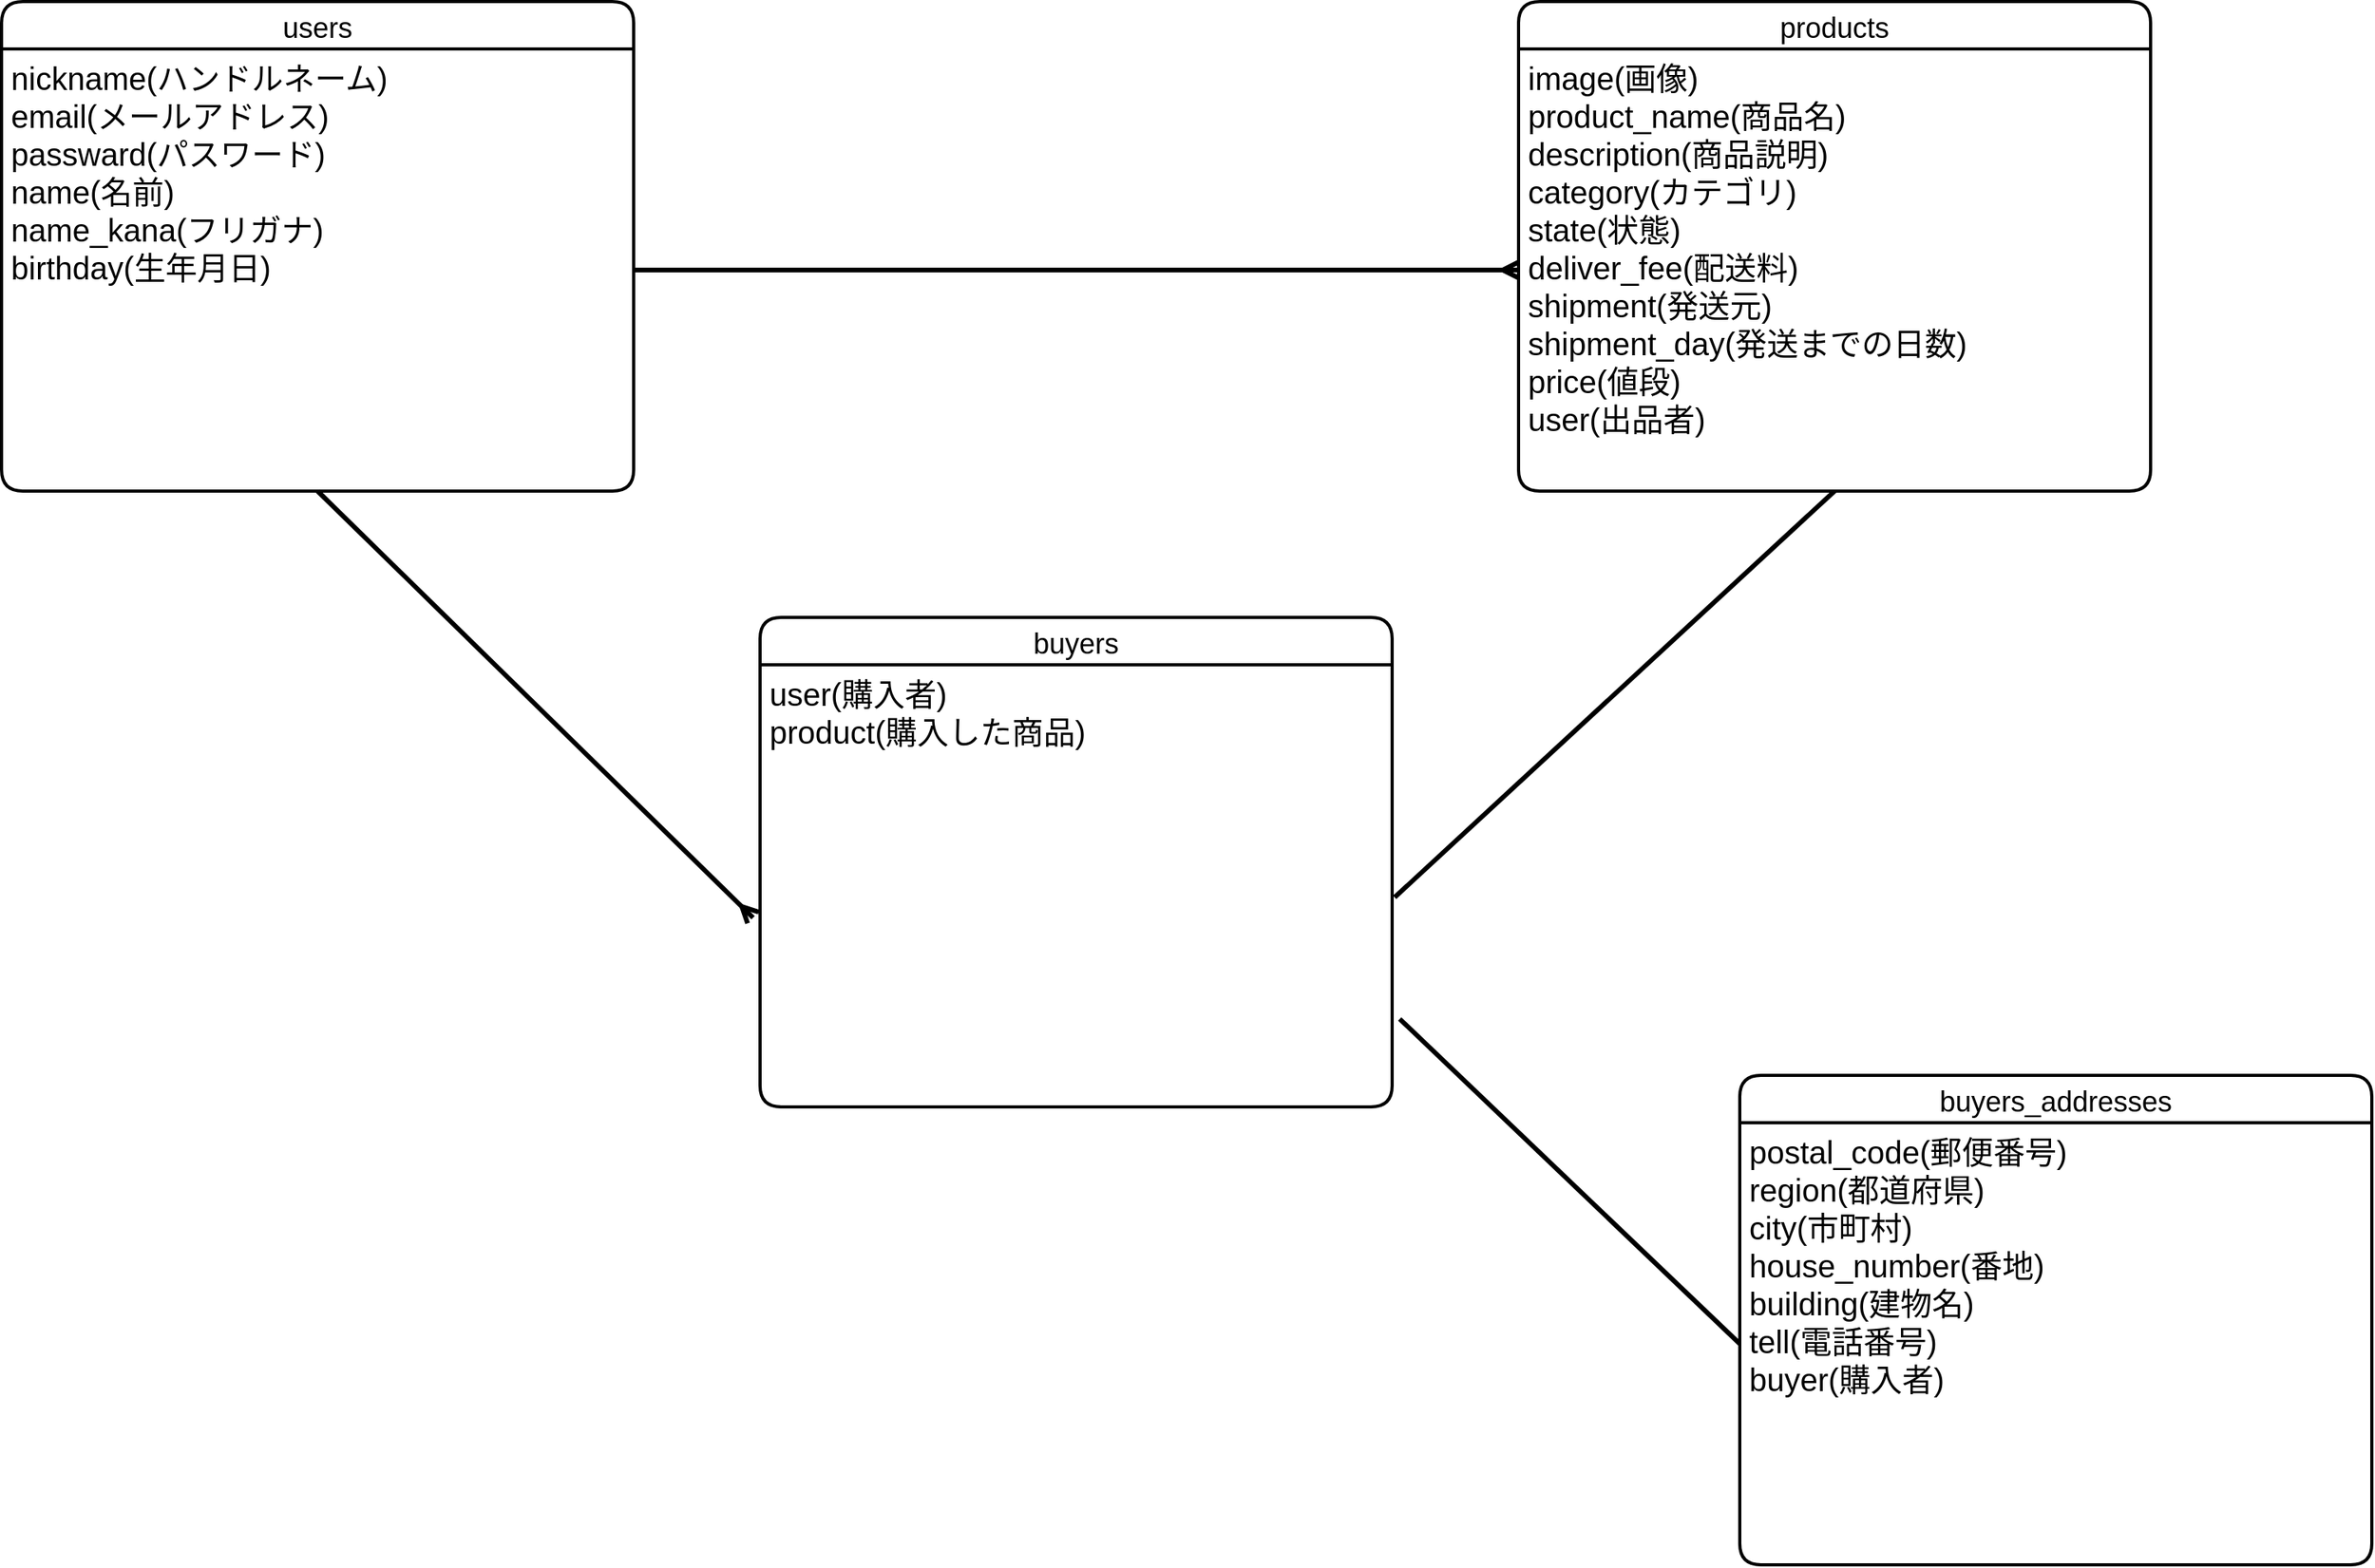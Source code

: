 <mxfile version="13.10.0" type="embed">
    <diagram id="DugbqPWj5DXkimJEOUnK" name="ページ1">
        <mxGraphModel dx="954" dy="1424" grid="1" gridSize="10" guides="1" tooltips="1" connect="1" arrows="1" fold="1" page="1" pageScale="1" pageWidth="827" pageHeight="1169" math="0" shadow="0">
            <root>
                <mxCell id="0"/>
                <mxCell id="1" parent="0"/>
                <mxCell id="21" value="users" style="swimlane;childLayout=stackLayout;horizontal=1;startSize=30;horizontalStack=0;rounded=1;fontSize=18;fontStyle=0;strokeWidth=2;resizeParent=0;resizeLast=1;shadow=0;dashed=0;align=center;direction=east;" parent="1" vertex="1">
                    <mxGeometry x="40" y="110" width="400" height="310" as="geometry"/>
                </mxCell>
                <mxCell id="22" value="nickname(ハンドルネーム)&#10;email(メールアドレス)&#10;passward(パスワード)&#10;name(名前)&#10;name_kana(フリガナ)&#10;birthday(生年月日)" style="align=left;strokeColor=none;fillColor=none;spacingLeft=4;fontSize=20;verticalAlign=top;resizable=0;rotatable=0;part=1;" parent="21" vertex="1">
                    <mxGeometry y="30" width="400" height="280" as="geometry"/>
                </mxCell>
                <mxCell id="25" value="products" style="swimlane;childLayout=stackLayout;horizontal=1;startSize=30;horizontalStack=0;rounded=1;fontSize=18;fontStyle=0;strokeWidth=2;resizeParent=0;resizeLast=1;shadow=0;dashed=0;align=center;fillColor=none;" parent="1" vertex="1">
                    <mxGeometry x="1000" y="110" width="400" height="310" as="geometry"/>
                </mxCell>
                <mxCell id="26" value="image(画像)&#10;product_name(商品名)&#10;description(商品説明)&#10;category(カテゴリ)&#10;state(状態)&#10;deliver_fee(配送料)&#10;shipment(発送元)&#10;shipment_day(発送までの日数)&#10;price(値段)&#10;user(出品者)" style="align=left;strokeColor=none;fillColor=none;spacingLeft=4;fontSize=20;verticalAlign=top;resizable=0;rotatable=0;part=1;" parent="25" vertex="1">
                    <mxGeometry y="30" width="400" height="280" as="geometry"/>
                </mxCell>
                <mxCell id="29" value="buyers" style="swimlane;childLayout=stackLayout;horizontal=1;startSize=30;horizontalStack=0;rounded=1;fontSize=18;fontStyle=0;strokeWidth=2;resizeParent=0;resizeLast=1;shadow=0;dashed=0;align=center;" parent="1" vertex="1">
                    <mxGeometry x="520" y="500" width="400" height="310" as="geometry"/>
                </mxCell>
                <mxCell id="30" value="user(購入者)&#10;product(購入した商品)" style="align=left;strokeColor=none;fillColor=none;spacingLeft=4;fontSize=20;verticalAlign=top;resizable=0;rotatable=0;part=1;" parent="29" vertex="1">
                    <mxGeometry y="30" width="400" height="280" as="geometry"/>
                </mxCell>
                <mxCell id="47" style="rounded=0;orthogonalLoop=1;jettySize=auto;html=1;exitX=1;exitY=0.5;exitDx=0;exitDy=0;strokeWidth=3;startArrow=none;endArrow=ERmany;endFill=0;startFill=0;entryX=0;entryY=0.5;entryDx=0;entryDy=0;" edge="1" parent="1" source="22" target="26">
                    <mxGeometry relative="1" as="geometry">
                        <mxPoint x="960" y="280" as="targetPoint"/>
                    </mxGeometry>
                </mxCell>
                <mxCell id="48" style="edgeStyle=none;rounded=0;orthogonalLoop=1;jettySize=auto;html=1;exitX=0.5;exitY=1;exitDx=0;exitDy=0;entryX=1.004;entryY=0.526;entryDx=0;entryDy=0;entryPerimeter=0;startArrow=none;startFill=0;endArrow=none;endFill=0;strokeWidth=3;" edge="1" parent="1" source="26" target="30">
                    <mxGeometry relative="1" as="geometry"/>
                </mxCell>
                <mxCell id="49" style="edgeStyle=none;rounded=0;orthogonalLoop=1;jettySize=auto;html=1;exitX=0.5;exitY=1;exitDx=0;exitDy=0;entryX=-0.011;entryY=0.572;entryDx=0;entryDy=0;entryPerimeter=0;startArrow=none;startFill=0;endArrow=ERmany;endFill=0;strokeWidth=3;" edge="1" parent="1" source="22" target="30">
                    <mxGeometry relative="1" as="geometry"/>
                </mxCell>
                <mxCell id="50" value="buyers_addresses" style="swimlane;childLayout=stackLayout;horizontal=1;startSize=30;horizontalStack=0;rounded=1;fontSize=18;fontStyle=0;strokeWidth=2;resizeParent=0;resizeLast=1;shadow=0;dashed=0;align=center;" vertex="1" parent="1">
                    <mxGeometry x="1140" y="790" width="400" height="310" as="geometry"/>
                </mxCell>
                <mxCell id="51" value="postal_code(郵便番号)&#10;region(都道府県)&#10;city(市町村)&#10;house_number(番地)&#10;building(建物名)&#10;tell(電話番号)&#10;buyer(購入者)" style="align=left;strokeColor=none;fillColor=none;spacingLeft=4;fontSize=20;verticalAlign=top;resizable=0;rotatable=0;part=1;" vertex="1" parent="50">
                    <mxGeometry y="30" width="400" height="280" as="geometry"/>
                </mxCell>
                <mxCell id="52" style="edgeStyle=none;rounded=0;orthogonalLoop=1;jettySize=auto;html=1;exitX=0;exitY=0.5;exitDx=0;exitDy=0;entryX=1.012;entryY=0.801;entryDx=0;entryDy=0;entryPerimeter=0;startArrow=none;startFill=0;endArrow=none;endFill=0;strokeWidth=3;" edge="1" parent="1" source="51" target="30">
                    <mxGeometry relative="1" as="geometry"/>
                </mxCell>
            </root>
        </mxGraphModel>
    </diagram>
</mxfile>